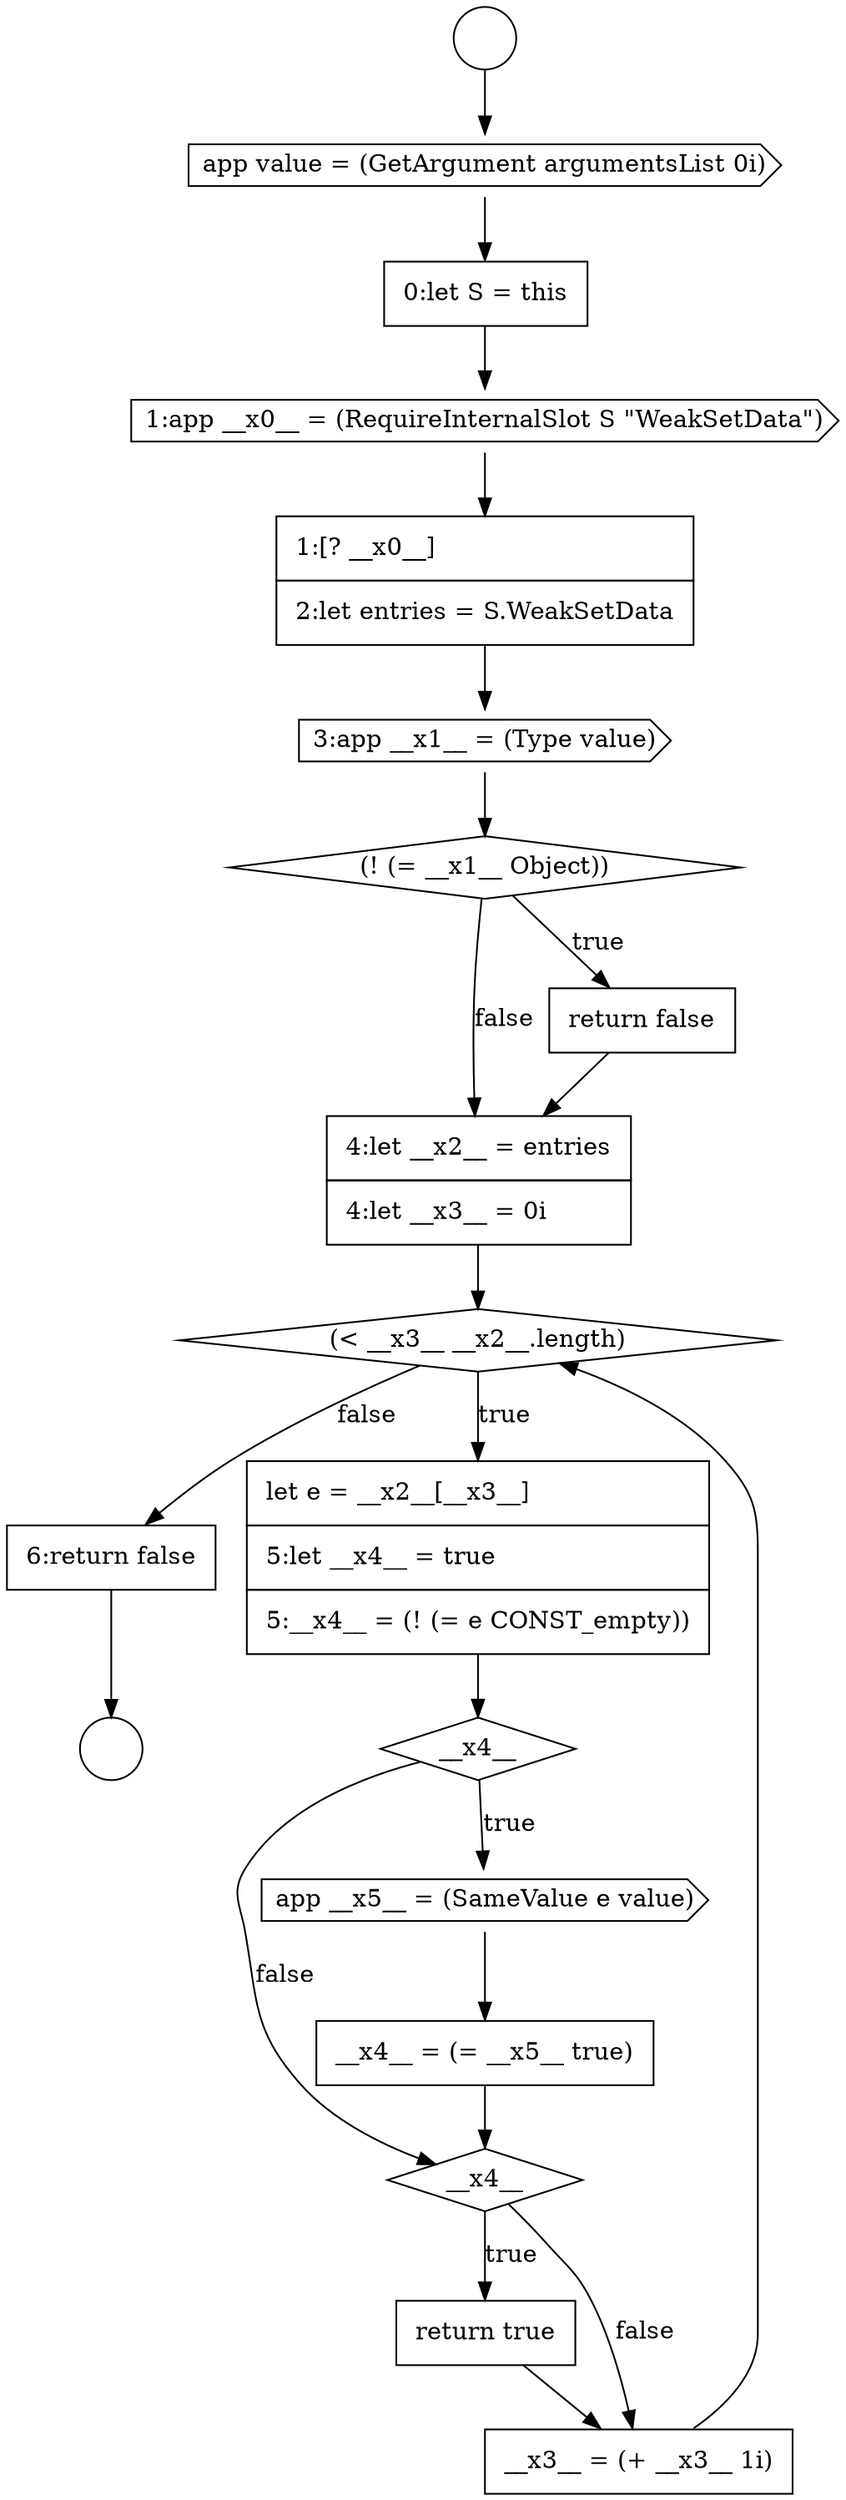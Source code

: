 digraph {
  node17446 [shape=cds, label=<<font color="black">app value = (GetArgument argumentsList 0i)</font>> color="black" fillcolor="white" style=filled]
  node17449 [shape=none, margin=0, label=<<font color="black">
    <table border="0" cellborder="1" cellspacing="0" cellpadding="10">
      <tr><td align="left">1:[? __x0__]</td></tr>
      <tr><td align="left">2:let entries = S.WeakSetData</td></tr>
    </table>
  </font>> color="black" fillcolor="white" style=filled]
  node17459 [shape=diamond, label=<<font color="black">__x4__</font>> color="black" fillcolor="white" style=filled]
  node17453 [shape=none, margin=0, label=<<font color="black">
    <table border="0" cellborder="1" cellspacing="0" cellpadding="10">
      <tr><td align="left">4:let __x2__ = entries</td></tr>
      <tr><td align="left">4:let __x3__ = 0i</td></tr>
    </table>
  </font>> color="black" fillcolor="white" style=filled]
  node17445 [shape=circle label=" " color="black" fillcolor="white" style=filled]
  node17462 [shape=none, margin=0, label=<<font color="black">
    <table border="0" cellborder="1" cellspacing="0" cellpadding="10">
      <tr><td align="left">6:return false</td></tr>
    </table>
  </font>> color="black" fillcolor="white" style=filled]
  node17450 [shape=cds, label=<<font color="black">3:app __x1__ = (Type value)</font>> color="black" fillcolor="white" style=filled]
  node17454 [shape=diamond, label=<<font color="black">(&lt; __x3__ __x2__.length)</font>> color="black" fillcolor="white" style=filled]
  node17444 [shape=circle label=" " color="black" fillcolor="white" style=filled]
  node17455 [shape=none, margin=0, label=<<font color="black">
    <table border="0" cellborder="1" cellspacing="0" cellpadding="10">
      <tr><td align="left">let e = __x2__[__x3__]</td></tr>
      <tr><td align="left">5:let __x4__ = true</td></tr>
      <tr><td align="left">5:__x4__ = (! (= e CONST_empty))</td></tr>
    </table>
  </font>> color="black" fillcolor="white" style=filled]
  node17447 [shape=none, margin=0, label=<<font color="black">
    <table border="0" cellborder="1" cellspacing="0" cellpadding="10">
      <tr><td align="left">0:let S = this</td></tr>
    </table>
  </font>> color="black" fillcolor="white" style=filled]
  node17460 [shape=none, margin=0, label=<<font color="black">
    <table border="0" cellborder="1" cellspacing="0" cellpadding="10">
      <tr><td align="left">return true</td></tr>
    </table>
  </font>> color="black" fillcolor="white" style=filled]
  node17456 [shape=diamond, label=<<font color="black">__x4__</font>> color="black" fillcolor="white" style=filled]
  node17458 [shape=none, margin=0, label=<<font color="black">
    <table border="0" cellborder="1" cellspacing="0" cellpadding="10">
      <tr><td align="left">__x4__ = (= __x5__ true)</td></tr>
    </table>
  </font>> color="black" fillcolor="white" style=filled]
  node17451 [shape=diamond, label=<<font color="black">(! (= __x1__ Object))</font>> color="black" fillcolor="white" style=filled]
  node17448 [shape=cds, label=<<font color="black">1:app __x0__ = (RequireInternalSlot S &quot;WeakSetData&quot;)</font>> color="black" fillcolor="white" style=filled]
  node17461 [shape=none, margin=0, label=<<font color="black">
    <table border="0" cellborder="1" cellspacing="0" cellpadding="10">
      <tr><td align="left">__x3__ = (+ __x3__ 1i)</td></tr>
    </table>
  </font>> color="black" fillcolor="white" style=filled]
  node17452 [shape=none, margin=0, label=<<font color="black">
    <table border="0" cellborder="1" cellspacing="0" cellpadding="10">
      <tr><td align="left">return false</td></tr>
    </table>
  </font>> color="black" fillcolor="white" style=filled]
  node17457 [shape=cds, label=<<font color="black">app __x5__ = (SameValue e value)</font>> color="black" fillcolor="white" style=filled]
  node17460 -> node17461 [ color="black"]
  node17444 -> node17446 [ color="black"]
  node17462 -> node17445 [ color="black"]
  node17458 -> node17459 [ color="black"]
  node17455 -> node17456 [ color="black"]
  node17447 -> node17448 [ color="black"]
  node17452 -> node17453 [ color="black"]
  node17449 -> node17450 [ color="black"]
  node17451 -> node17452 [label=<<font color="black">true</font>> color="black"]
  node17451 -> node17453 [label=<<font color="black">false</font>> color="black"]
  node17453 -> node17454 [ color="black"]
  node17448 -> node17449 [ color="black"]
  node17456 -> node17457 [label=<<font color="black">true</font>> color="black"]
  node17456 -> node17459 [label=<<font color="black">false</font>> color="black"]
  node17461 -> node17454 [ color="black"]
  node17446 -> node17447 [ color="black"]
  node17454 -> node17455 [label=<<font color="black">true</font>> color="black"]
  node17454 -> node17462 [label=<<font color="black">false</font>> color="black"]
  node17450 -> node17451 [ color="black"]
  node17457 -> node17458 [ color="black"]
  node17459 -> node17460 [label=<<font color="black">true</font>> color="black"]
  node17459 -> node17461 [label=<<font color="black">false</font>> color="black"]
}
